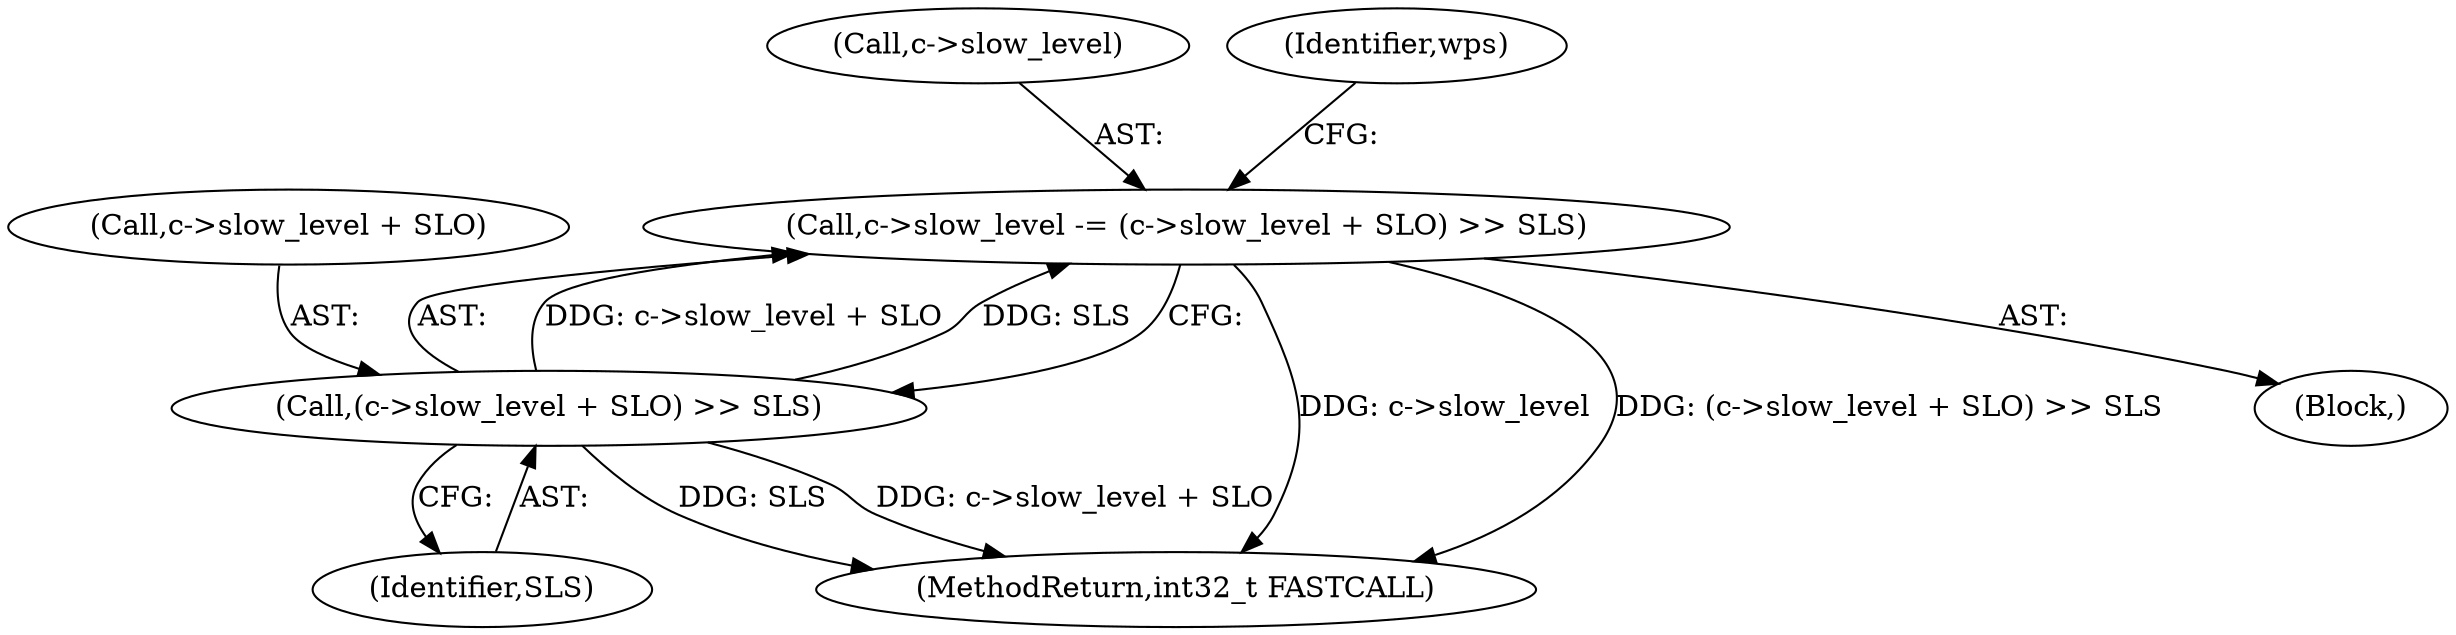 digraph "0_WavPack_4bc05fc490b66ef2d45b1de26abf1455b486b0dc_0@pointer" {
"1000292" [label="(Call,c->slow_level -= (c->slow_level + SLO) >> SLS)"];
"1000296" [label="(Call,(c->slow_level + SLO) >> SLS)"];
"1000293" [label="(Call,c->slow_level)"];
"1000829" [label="(MethodReturn,int32_t FASTCALL)"];
"1000291" [label="(Block,)"];
"1000308" [label="(Identifier,wps)"];
"1000296" [label="(Call,(c->slow_level + SLO) >> SLS)"];
"1000297" [label="(Call,c->slow_level + SLO)"];
"1000292" [label="(Call,c->slow_level -= (c->slow_level + SLO) >> SLS)"];
"1000302" [label="(Identifier,SLS)"];
"1000292" -> "1000291"  [label="AST: "];
"1000292" -> "1000296"  [label="CFG: "];
"1000293" -> "1000292"  [label="AST: "];
"1000296" -> "1000292"  [label="AST: "];
"1000308" -> "1000292"  [label="CFG: "];
"1000292" -> "1000829"  [label="DDG: c->slow_level"];
"1000292" -> "1000829"  [label="DDG: (c->slow_level + SLO) >> SLS"];
"1000296" -> "1000292"  [label="DDG: c->slow_level + SLO"];
"1000296" -> "1000292"  [label="DDG: SLS"];
"1000296" -> "1000302"  [label="CFG: "];
"1000297" -> "1000296"  [label="AST: "];
"1000302" -> "1000296"  [label="AST: "];
"1000296" -> "1000829"  [label="DDG: SLS"];
"1000296" -> "1000829"  [label="DDG: c->slow_level + SLO"];
}
